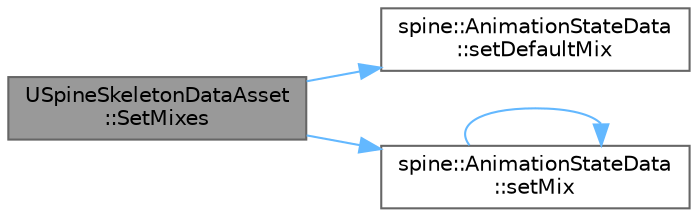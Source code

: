 digraph "USpineSkeletonDataAsset::SetMixes"
{
 // LATEX_PDF_SIZE
  bgcolor="transparent";
  edge [fontname=Helvetica,fontsize=10,labelfontname=Helvetica,labelfontsize=10];
  node [fontname=Helvetica,fontsize=10,shape=box,height=0.2,width=0.4];
  rankdir="LR";
  Node1 [id="Node000001",label="USpineSkeletonDataAsset\l::SetMixes",height=0.2,width=0.4,color="gray40", fillcolor="grey60", style="filled", fontcolor="black",tooltip=" "];
  Node1 -> Node2 [id="edge4_Node000001_Node000002",color="steelblue1",style="solid",tooltip=" "];
  Node2 [id="Node000002",label="spine::AnimationStateData\l::setDefaultMix",height=0.2,width=0.4,color="grey40", fillcolor="white", style="filled",URL="$classspine_1_1_animation_state_data.html#a21191949c5bbff8f4a8aa39031e2aff4",tooltip=" "];
  Node1 -> Node3 [id="edge5_Node000001_Node000003",color="steelblue1",style="solid",tooltip=" "];
  Node3 [id="Node000003",label="spine::AnimationStateData\l::setMix",height=0.2,width=0.4,color="grey40", fillcolor="white", style="filled",URL="$classspine_1_1_animation_state_data.html#a8f31768649f376b0c4b8966f5535c623",tooltip="Sets a mix duration by animation names."];
  Node3 -> Node3 [id="edge6_Node000003_Node000003",color="steelblue1",style="solid",tooltip=" "];
}
